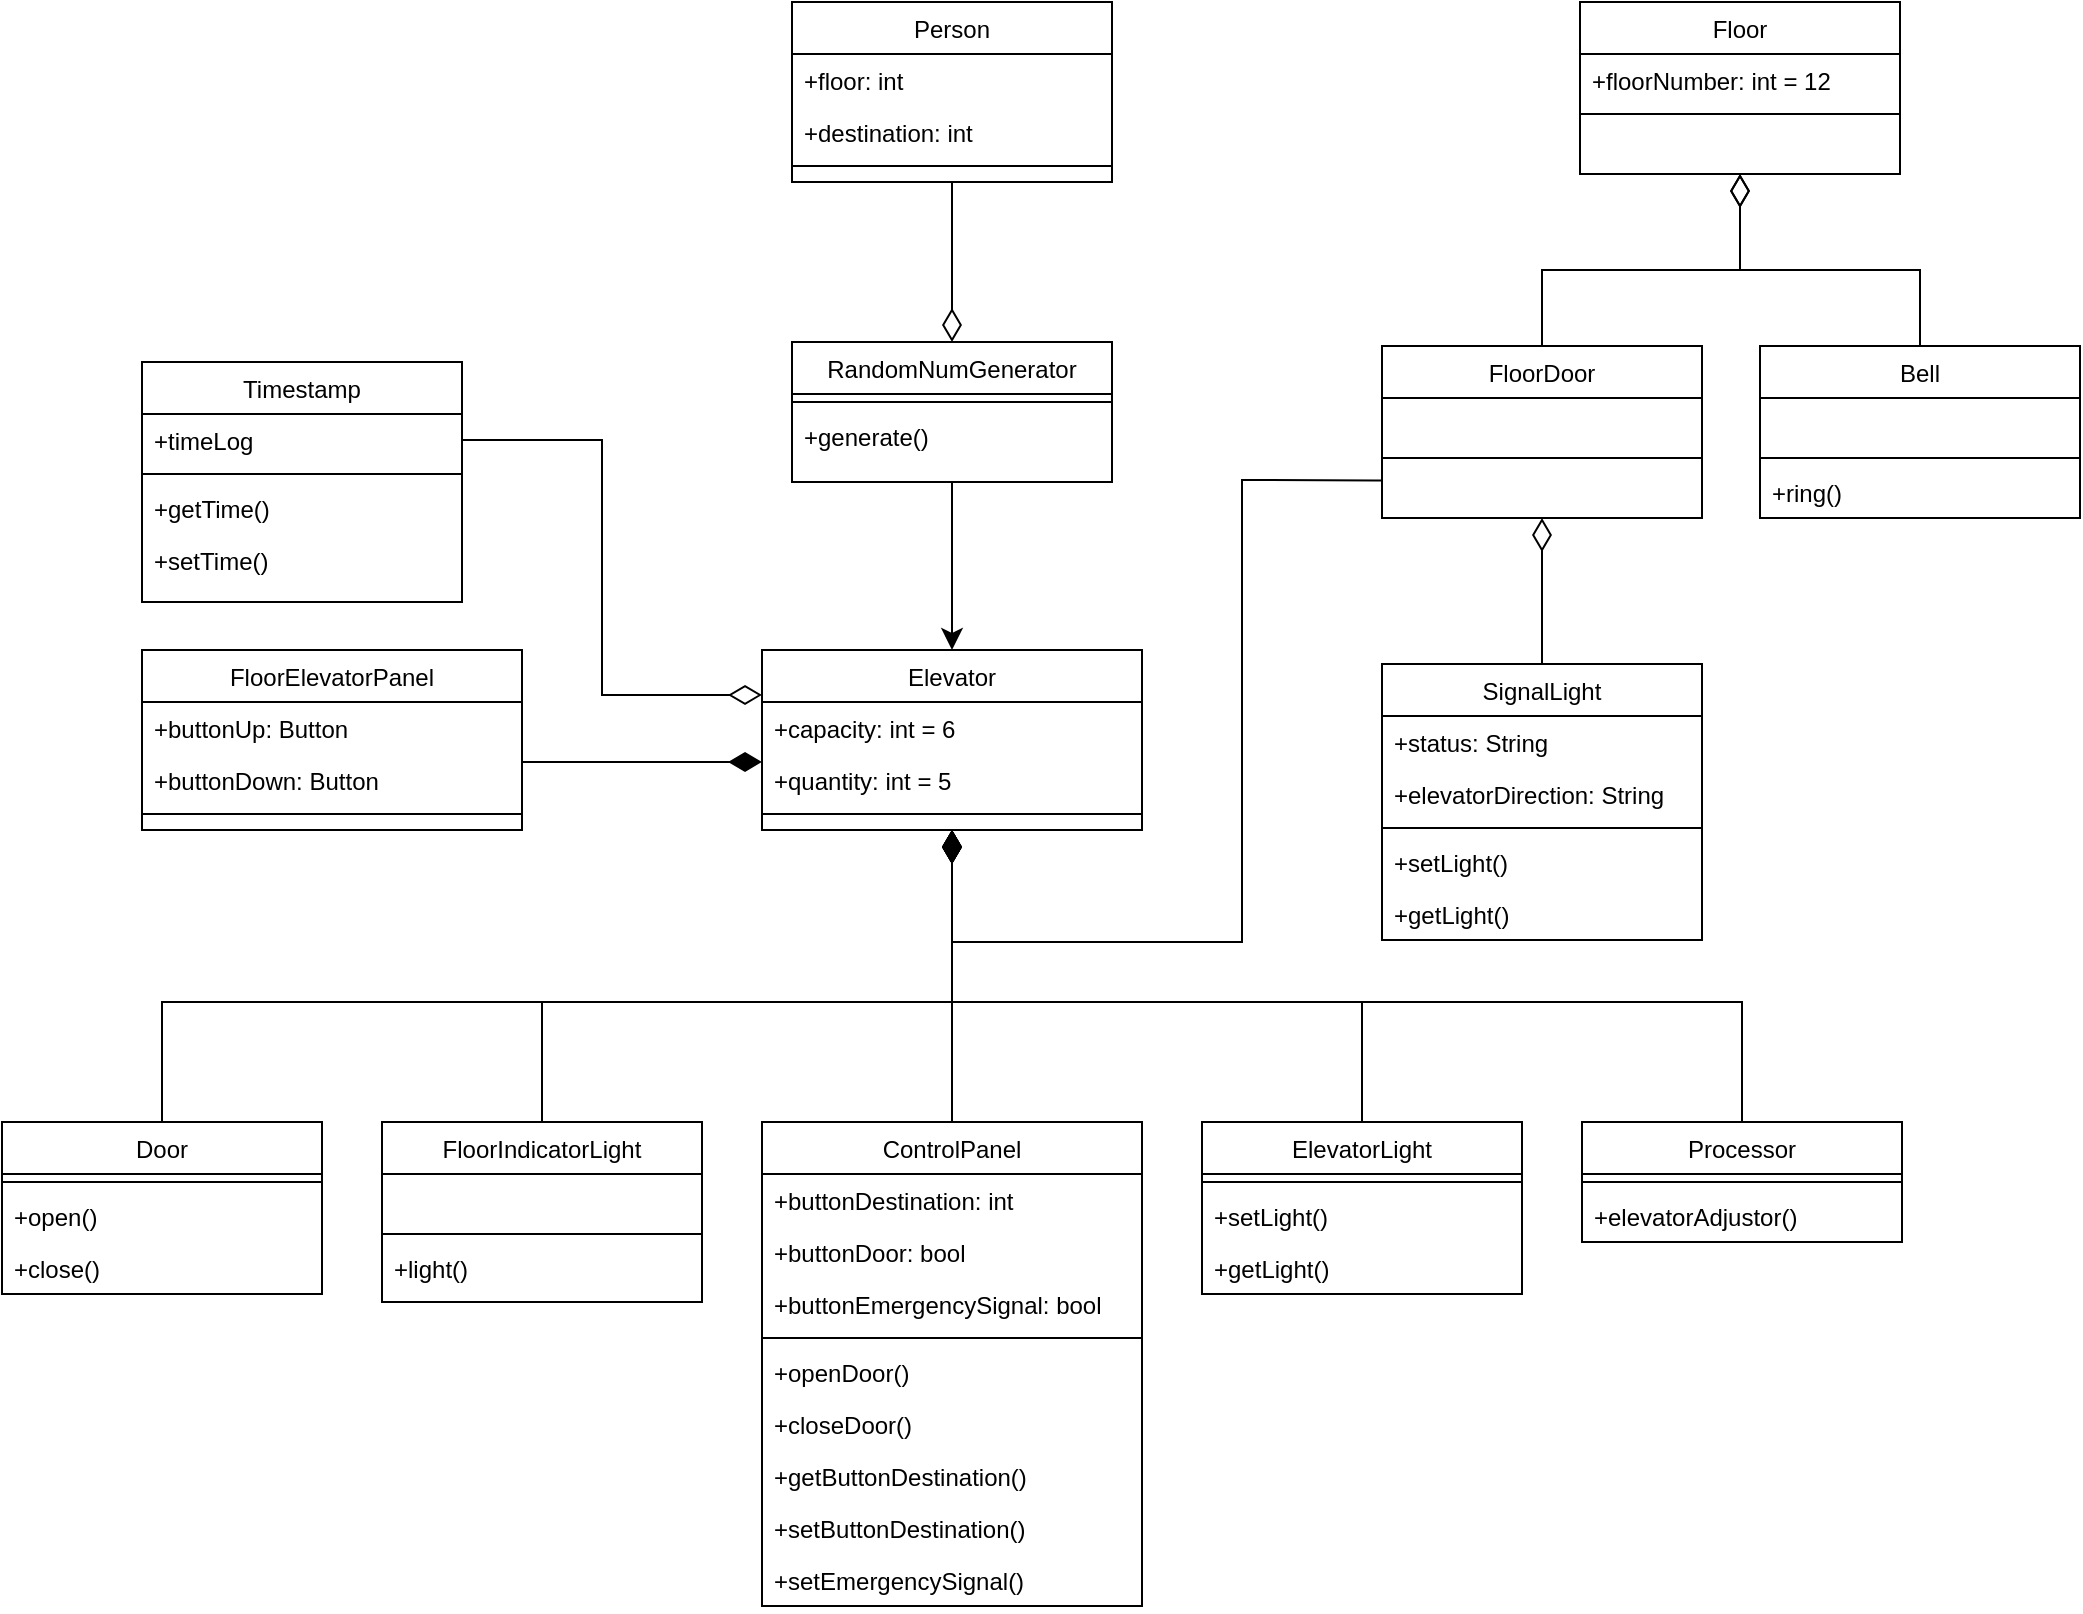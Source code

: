 <mxfile version="14.9.2" type="github">
  <diagram id="C5RBs43oDa-KdzZeNtuy" name="Page-1">
    <mxGraphModel dx="1422" dy="1921" grid="1" gridSize="10" guides="1" tooltips="1" connect="1" arrows="1" fold="1" page="1" pageScale="1" pageWidth="827" pageHeight="1169" math="0" shadow="0">
      <root>
        <mxCell id="WIyWlLk6GJQsqaUBKTNV-0" />
        <mxCell id="WIyWlLk6GJQsqaUBKTNV-1" parent="WIyWlLk6GJQsqaUBKTNV-0" />
        <mxCell id="zkfFHV4jXpPFQw0GAbJ--0" value="Timestamp" style="swimlane;fontStyle=0;align=center;verticalAlign=top;childLayout=stackLayout;horizontal=1;startSize=26;horizontalStack=0;resizeParent=1;resizeLast=0;collapsible=1;marginBottom=0;rounded=0;shadow=0;strokeWidth=1;" parent="WIyWlLk6GJQsqaUBKTNV-1" vertex="1">
          <mxGeometry x="290" y="70" width="160" height="120" as="geometry">
            <mxRectangle x="230" y="140" width="160" height="26" as="alternateBounds" />
          </mxGeometry>
        </mxCell>
        <mxCell id="zkfFHV4jXpPFQw0GAbJ--1" value="+timeLog" style="text;align=left;verticalAlign=top;spacingLeft=4;spacingRight=4;overflow=hidden;rotatable=0;points=[[0,0.5],[1,0.5]];portConstraint=eastwest;" parent="zkfFHV4jXpPFQw0GAbJ--0" vertex="1">
          <mxGeometry y="26" width="160" height="26" as="geometry" />
        </mxCell>
        <mxCell id="zkfFHV4jXpPFQw0GAbJ--4" value="" style="line;html=1;strokeWidth=1;align=left;verticalAlign=middle;spacingTop=-1;spacingLeft=3;spacingRight=3;rotatable=0;labelPosition=right;points=[];portConstraint=eastwest;" parent="zkfFHV4jXpPFQw0GAbJ--0" vertex="1">
          <mxGeometry y="52" width="160" height="8" as="geometry" />
        </mxCell>
        <mxCell id="zkfFHV4jXpPFQw0GAbJ--5" value="+getTime()" style="text;align=left;verticalAlign=top;spacingLeft=4;spacingRight=4;overflow=hidden;rotatable=0;points=[[0,0.5],[1,0.5]];portConstraint=eastwest;" parent="zkfFHV4jXpPFQw0GAbJ--0" vertex="1">
          <mxGeometry y="60" width="160" height="26" as="geometry" />
        </mxCell>
        <mxCell id="CdNrtIUTw_vtSKqfwLOL-0" value="+setTime()" style="text;align=left;verticalAlign=top;spacingLeft=4;spacingRight=4;overflow=hidden;rotatable=0;points=[[0,0.5],[1,0.5]];portConstraint=eastwest;" vertex="1" parent="zkfFHV4jXpPFQw0GAbJ--0">
          <mxGeometry y="86" width="160" height="26" as="geometry" />
        </mxCell>
        <mxCell id="CdNrtIUTw_vtSKqfwLOL-74" style="edgeStyle=orthogonalEdgeStyle;rounded=0;orthogonalLoop=1;jettySize=auto;html=1;entryX=0.5;entryY=0;entryDx=0;entryDy=0;endArrow=diamondThin;endFill=0;endSize=14;" edge="1" parent="WIyWlLk6GJQsqaUBKTNV-1" source="zkfFHV4jXpPFQw0GAbJ--6" target="zkfFHV4jXpPFQw0GAbJ--13">
          <mxGeometry relative="1" as="geometry" />
        </mxCell>
        <mxCell id="zkfFHV4jXpPFQw0GAbJ--6" value="Person" style="swimlane;fontStyle=0;align=center;verticalAlign=top;childLayout=stackLayout;horizontal=1;startSize=26;horizontalStack=0;resizeParent=1;resizeLast=0;collapsible=1;marginBottom=0;rounded=0;shadow=0;strokeWidth=1;" parent="WIyWlLk6GJQsqaUBKTNV-1" vertex="1">
          <mxGeometry x="615" y="-110" width="160" height="90" as="geometry">
            <mxRectangle x="130" y="380" width="160" height="26" as="alternateBounds" />
          </mxGeometry>
        </mxCell>
        <mxCell id="zkfFHV4jXpPFQw0GAbJ--7" value="+floor: int" style="text;align=left;verticalAlign=top;spacingLeft=4;spacingRight=4;overflow=hidden;rotatable=0;points=[[0,0.5],[1,0.5]];portConstraint=eastwest;" parent="zkfFHV4jXpPFQw0GAbJ--6" vertex="1">
          <mxGeometry y="26" width="160" height="26" as="geometry" />
        </mxCell>
        <mxCell id="zkfFHV4jXpPFQw0GAbJ--8" value="+destination: int" style="text;align=left;verticalAlign=top;spacingLeft=4;spacingRight=4;overflow=hidden;rotatable=0;points=[[0,0.5],[1,0.5]];portConstraint=eastwest;rounded=0;shadow=0;html=0;" parent="zkfFHV4jXpPFQw0GAbJ--6" vertex="1">
          <mxGeometry y="52" width="160" height="26" as="geometry" />
        </mxCell>
        <mxCell id="zkfFHV4jXpPFQw0GAbJ--9" value="" style="line;html=1;strokeWidth=1;align=left;verticalAlign=middle;spacingTop=-1;spacingLeft=3;spacingRight=3;rotatable=0;labelPosition=right;points=[];portConstraint=eastwest;" parent="zkfFHV4jXpPFQw0GAbJ--6" vertex="1">
          <mxGeometry y="78" width="160" height="8" as="geometry" />
        </mxCell>
        <mxCell id="zkfFHV4jXpPFQw0GAbJ--13" value="RandomNumGenerator" style="swimlane;fontStyle=0;align=center;verticalAlign=top;childLayout=stackLayout;horizontal=1;startSize=26;horizontalStack=0;resizeParent=1;resizeLast=0;collapsible=1;marginBottom=0;rounded=0;shadow=0;strokeWidth=1;" parent="WIyWlLk6GJQsqaUBKTNV-1" vertex="1">
          <mxGeometry x="615" y="60" width="160" height="70" as="geometry">
            <mxRectangle x="340" y="380" width="170" height="26" as="alternateBounds" />
          </mxGeometry>
        </mxCell>
        <mxCell id="zkfFHV4jXpPFQw0GAbJ--15" value="" style="line;html=1;strokeWidth=1;align=left;verticalAlign=middle;spacingTop=-1;spacingLeft=3;spacingRight=3;rotatable=0;labelPosition=right;points=[];portConstraint=eastwest;" parent="zkfFHV4jXpPFQw0GAbJ--13" vertex="1">
          <mxGeometry y="26" width="160" height="8" as="geometry" />
        </mxCell>
        <mxCell id="CdNrtIUTw_vtSKqfwLOL-2" value="+generate()" style="text;align=left;verticalAlign=top;spacingLeft=4;spacingRight=4;overflow=hidden;rotatable=0;points=[[0,0.5],[1,0.5]];portConstraint=eastwest;rounded=0;shadow=0;html=0;" vertex="1" parent="zkfFHV4jXpPFQw0GAbJ--13">
          <mxGeometry y="34" width="160" height="26" as="geometry" />
        </mxCell>
        <mxCell id="CdNrtIUTw_vtSKqfwLOL-60" style="edgeStyle=orthogonalEdgeStyle;rounded=0;orthogonalLoop=1;jettySize=auto;html=1;entryX=0.5;entryY=1;entryDx=0;entryDy=0;endArrow=diamondThin;endFill=1;endSize=14;" edge="1" parent="WIyWlLk6GJQsqaUBKTNV-1" source="zkfFHV4jXpPFQw0GAbJ--17" target="CdNrtIUTw_vtSKqfwLOL-23">
          <mxGeometry relative="1" as="geometry" />
        </mxCell>
        <mxCell id="zkfFHV4jXpPFQw0GAbJ--17" value="ControlPanel" style="swimlane;fontStyle=0;align=center;verticalAlign=top;childLayout=stackLayout;horizontal=1;startSize=26;horizontalStack=0;resizeParent=1;resizeLast=0;collapsible=1;marginBottom=0;rounded=0;shadow=0;strokeWidth=1;" parent="WIyWlLk6GJQsqaUBKTNV-1" vertex="1">
          <mxGeometry x="600" y="450" width="190" height="242" as="geometry">
            <mxRectangle x="508" y="120" width="160" height="26" as="alternateBounds" />
          </mxGeometry>
        </mxCell>
        <mxCell id="zkfFHV4jXpPFQw0GAbJ--19" value="+buttonDestination: int" style="text;align=left;verticalAlign=top;spacingLeft=4;spacingRight=4;overflow=hidden;rotatable=0;points=[[0,0.5],[1,0.5]];portConstraint=eastwest;rounded=0;shadow=0;html=0;" parent="zkfFHV4jXpPFQw0GAbJ--17" vertex="1">
          <mxGeometry y="26" width="190" height="26" as="geometry" />
        </mxCell>
        <mxCell id="zkfFHV4jXpPFQw0GAbJ--20" value="+buttonDoor: bool" style="text;align=left;verticalAlign=top;spacingLeft=4;spacingRight=4;overflow=hidden;rotatable=0;points=[[0,0.5],[1,0.5]];portConstraint=eastwest;rounded=0;shadow=0;html=0;" parent="zkfFHV4jXpPFQw0GAbJ--17" vertex="1">
          <mxGeometry y="52" width="190" height="26" as="geometry" />
        </mxCell>
        <mxCell id="zkfFHV4jXpPFQw0GAbJ--21" value="+buttonEmergencySignal: bool" style="text;align=left;verticalAlign=top;spacingLeft=4;spacingRight=4;overflow=hidden;rotatable=0;points=[[0,0.5],[1,0.5]];portConstraint=eastwest;rounded=0;shadow=0;html=0;" parent="zkfFHV4jXpPFQw0GAbJ--17" vertex="1">
          <mxGeometry y="78" width="190" height="26" as="geometry" />
        </mxCell>
        <mxCell id="zkfFHV4jXpPFQw0GAbJ--23" value="" style="line;html=1;strokeWidth=1;align=left;verticalAlign=middle;spacingTop=-1;spacingLeft=3;spacingRight=3;rotatable=0;labelPosition=right;points=[];portConstraint=eastwest;" parent="zkfFHV4jXpPFQw0GAbJ--17" vertex="1">
          <mxGeometry y="104" width="190" height="8" as="geometry" />
        </mxCell>
        <mxCell id="CdNrtIUTw_vtSKqfwLOL-20" value="+openDoor()" style="text;align=left;verticalAlign=top;spacingLeft=4;spacingRight=4;overflow=hidden;rotatable=0;points=[[0,0.5],[1,0.5]];portConstraint=eastwest;" vertex="1" parent="zkfFHV4jXpPFQw0GAbJ--17">
          <mxGeometry y="112" width="190" height="26" as="geometry" />
        </mxCell>
        <mxCell id="CdNrtIUTw_vtSKqfwLOL-21" value="+closeDoor()" style="text;align=left;verticalAlign=top;spacingLeft=4;spacingRight=4;overflow=hidden;rotatable=0;points=[[0,0.5],[1,0.5]];portConstraint=eastwest;" vertex="1" parent="zkfFHV4jXpPFQw0GAbJ--17">
          <mxGeometry y="138" width="190" height="26" as="geometry" />
        </mxCell>
        <mxCell id="zkfFHV4jXpPFQw0GAbJ--24" value="+getButtonDestination()" style="text;align=left;verticalAlign=top;spacingLeft=4;spacingRight=4;overflow=hidden;rotatable=0;points=[[0,0.5],[1,0.5]];portConstraint=eastwest;" parent="zkfFHV4jXpPFQw0GAbJ--17" vertex="1">
          <mxGeometry y="164" width="190" height="26" as="geometry" />
        </mxCell>
        <mxCell id="zkfFHV4jXpPFQw0GAbJ--25" value="+setButtonDestination()" style="text;align=left;verticalAlign=top;spacingLeft=4;spacingRight=4;overflow=hidden;rotatable=0;points=[[0,0.5],[1,0.5]];portConstraint=eastwest;" parent="zkfFHV4jXpPFQw0GAbJ--17" vertex="1">
          <mxGeometry y="190" width="190" height="26" as="geometry" />
        </mxCell>
        <mxCell id="CdNrtIUTw_vtSKqfwLOL-83" value="+setEmergencySignal()" style="text;align=left;verticalAlign=top;spacingLeft=4;spacingRight=4;overflow=hidden;rotatable=0;points=[[0,0.5],[1,0.5]];portConstraint=eastwest;" vertex="1" parent="zkfFHV4jXpPFQw0GAbJ--17">
          <mxGeometry y="216" width="190" height="26" as="geometry" />
        </mxCell>
        <mxCell id="CdNrtIUTw_vtSKqfwLOL-59" style="edgeStyle=orthogonalEdgeStyle;rounded=0;orthogonalLoop=1;jettySize=auto;html=1;entryX=0.5;entryY=1;entryDx=0;entryDy=0;endArrow=diamondThin;endFill=1;endSize=14;" edge="1" parent="WIyWlLk6GJQsqaUBKTNV-1" source="CdNrtIUTw_vtSKqfwLOL-3" target="CdNrtIUTw_vtSKqfwLOL-23">
          <mxGeometry relative="1" as="geometry">
            <Array as="points">
              <mxPoint x="490" y="390" />
              <mxPoint x="695" y="390" />
            </Array>
          </mxGeometry>
        </mxCell>
        <mxCell id="CdNrtIUTw_vtSKqfwLOL-3" value="FloorIndicatorLight" style="swimlane;fontStyle=0;align=center;verticalAlign=top;childLayout=stackLayout;horizontal=1;startSize=26;horizontalStack=0;resizeParent=1;resizeLast=0;collapsible=1;marginBottom=0;rounded=0;shadow=0;strokeWidth=1;" vertex="1" parent="WIyWlLk6GJQsqaUBKTNV-1">
          <mxGeometry x="410" y="450" width="160" height="90" as="geometry">
            <mxRectangle x="340" y="380" width="170" height="26" as="alternateBounds" />
          </mxGeometry>
        </mxCell>
        <mxCell id="CdNrtIUTw_vtSKqfwLOL-12" value=" " style="text;align=left;verticalAlign=top;spacingLeft=4;spacingRight=4;overflow=hidden;rotatable=0;points=[[0,0.5],[1,0.5]];portConstraint=eastwest;rounded=0;shadow=0;html=0;" vertex="1" parent="CdNrtIUTw_vtSKqfwLOL-3">
          <mxGeometry y="26" width="160" height="26" as="geometry" />
        </mxCell>
        <mxCell id="CdNrtIUTw_vtSKqfwLOL-4" value="" style="line;html=1;strokeWidth=1;align=left;verticalAlign=middle;spacingTop=-1;spacingLeft=3;spacingRight=3;rotatable=0;labelPosition=right;points=[];portConstraint=eastwest;" vertex="1" parent="CdNrtIUTw_vtSKqfwLOL-3">
          <mxGeometry y="52" width="160" height="8" as="geometry" />
        </mxCell>
        <mxCell id="CdNrtIUTw_vtSKqfwLOL-85" value="+light()" style="text;align=left;verticalAlign=top;spacingLeft=4;spacingRight=4;overflow=hidden;rotatable=0;points=[[0,0.5],[1,0.5]];portConstraint=eastwest;rounded=0;shadow=0;html=0;" vertex="1" parent="CdNrtIUTw_vtSKqfwLOL-3">
          <mxGeometry y="60" width="160" height="26" as="geometry" />
        </mxCell>
        <mxCell id="CdNrtIUTw_vtSKqfwLOL-6" value=" " style="text;align=left;verticalAlign=top;spacingLeft=4;spacingRight=4;overflow=hidden;rotatable=0;points=[[0,0.5],[1,0.5]];portConstraint=eastwest;rounded=0;shadow=0;html=0;" vertex="1" parent="CdNrtIUTw_vtSKqfwLOL-3">
          <mxGeometry y="86" width="160" height="4" as="geometry" />
        </mxCell>
        <mxCell id="CdNrtIUTw_vtSKqfwLOL-57" style="edgeStyle=orthogonalEdgeStyle;rounded=0;orthogonalLoop=1;jettySize=auto;html=1;entryX=0.5;entryY=1;entryDx=0;entryDy=0;endArrow=diamondThin;endFill=1;endSize=14;" edge="1" parent="WIyWlLk6GJQsqaUBKTNV-1" source="CdNrtIUTw_vtSKqfwLOL-8" target="CdNrtIUTw_vtSKqfwLOL-23">
          <mxGeometry relative="1" as="geometry">
            <Array as="points">
              <mxPoint x="300" y="390" />
              <mxPoint x="695" y="390" />
            </Array>
          </mxGeometry>
        </mxCell>
        <mxCell id="CdNrtIUTw_vtSKqfwLOL-8" value="Door" style="swimlane;fontStyle=0;align=center;verticalAlign=top;childLayout=stackLayout;horizontal=1;startSize=26;horizontalStack=0;resizeParent=1;resizeLast=0;collapsible=1;marginBottom=0;rounded=0;shadow=0;strokeWidth=1;" vertex="1" parent="WIyWlLk6GJQsqaUBKTNV-1">
          <mxGeometry x="220" y="450" width="160" height="86" as="geometry">
            <mxRectangle x="340" y="380" width="170" height="26" as="alternateBounds" />
          </mxGeometry>
        </mxCell>
        <mxCell id="CdNrtIUTw_vtSKqfwLOL-9" value="" style="line;html=1;strokeWidth=1;align=left;verticalAlign=middle;spacingTop=-1;spacingLeft=3;spacingRight=3;rotatable=0;labelPosition=right;points=[];portConstraint=eastwest;" vertex="1" parent="CdNrtIUTw_vtSKqfwLOL-8">
          <mxGeometry y="26" width="160" height="8" as="geometry" />
        </mxCell>
        <mxCell id="CdNrtIUTw_vtSKqfwLOL-10" value="+open()" style="text;align=left;verticalAlign=top;spacingLeft=4;spacingRight=4;overflow=hidden;rotatable=0;points=[[0,0.5],[1,0.5]];portConstraint=eastwest;rounded=0;shadow=0;html=0;" vertex="1" parent="CdNrtIUTw_vtSKqfwLOL-8">
          <mxGeometry y="34" width="160" height="26" as="geometry" />
        </mxCell>
        <mxCell id="CdNrtIUTw_vtSKqfwLOL-11" value="+close()" style="text;align=left;verticalAlign=top;spacingLeft=4;spacingRight=4;overflow=hidden;rotatable=0;points=[[0,0.5],[1,0.5]];portConstraint=eastwest;rounded=0;shadow=0;html=0;" vertex="1" parent="CdNrtIUTw_vtSKqfwLOL-8">
          <mxGeometry y="60" width="160" height="26" as="geometry" />
        </mxCell>
        <mxCell id="CdNrtIUTw_vtSKqfwLOL-63" style="edgeStyle=orthogonalEdgeStyle;rounded=0;orthogonalLoop=1;jettySize=auto;html=1;entryX=0.5;entryY=1;entryDx=0;entryDy=0;exitX=0.5;exitY=0;exitDx=0;exitDy=0;endArrow=diamondThin;endFill=1;endSize=14;" edge="1" parent="WIyWlLk6GJQsqaUBKTNV-1" source="CdNrtIUTw_vtSKqfwLOL-13" target="CdNrtIUTw_vtSKqfwLOL-23">
          <mxGeometry relative="1" as="geometry">
            <Array as="points">
              <mxPoint x="900" y="390" />
              <mxPoint x="695" y="390" />
            </Array>
          </mxGeometry>
        </mxCell>
        <mxCell id="CdNrtIUTw_vtSKqfwLOL-13" value="ElevatorLight" style="swimlane;fontStyle=0;align=center;verticalAlign=top;childLayout=stackLayout;horizontal=1;startSize=26;horizontalStack=0;resizeParent=1;resizeLast=0;collapsible=1;marginBottom=0;rounded=0;shadow=0;strokeWidth=1;" vertex="1" parent="WIyWlLk6GJQsqaUBKTNV-1">
          <mxGeometry x="820" y="450" width="160" height="86" as="geometry">
            <mxRectangle x="340" y="380" width="170" height="26" as="alternateBounds" />
          </mxGeometry>
        </mxCell>
        <mxCell id="CdNrtIUTw_vtSKqfwLOL-15" value="" style="line;html=1;strokeWidth=1;align=left;verticalAlign=middle;spacingTop=-1;spacingLeft=3;spacingRight=3;rotatable=0;labelPosition=right;points=[];portConstraint=eastwest;" vertex="1" parent="CdNrtIUTw_vtSKqfwLOL-13">
          <mxGeometry y="26" width="160" height="8" as="geometry" />
        </mxCell>
        <mxCell id="CdNrtIUTw_vtSKqfwLOL-16" value="+setLight()" style="text;align=left;verticalAlign=top;spacingLeft=4;spacingRight=4;overflow=hidden;rotatable=0;points=[[0,0.5],[1,0.5]];portConstraint=eastwest;rounded=0;shadow=0;html=0;" vertex="1" parent="CdNrtIUTw_vtSKqfwLOL-13">
          <mxGeometry y="34" width="160" height="26" as="geometry" />
        </mxCell>
        <mxCell id="CdNrtIUTw_vtSKqfwLOL-84" value="+getLight()" style="text;align=left;verticalAlign=top;spacingLeft=4;spacingRight=4;overflow=hidden;rotatable=0;points=[[0,0.5],[1,0.5]];portConstraint=eastwest;rounded=0;shadow=0;html=0;" vertex="1" parent="CdNrtIUTw_vtSKqfwLOL-13">
          <mxGeometry y="60" width="160" height="26" as="geometry" />
        </mxCell>
        <mxCell id="CdNrtIUTw_vtSKqfwLOL-64" style="edgeStyle=orthogonalEdgeStyle;rounded=0;orthogonalLoop=1;jettySize=auto;html=1;entryX=0.5;entryY=1;entryDx=0;entryDy=0;exitX=0.5;exitY=0;exitDx=0;exitDy=0;endArrow=diamondThin;endFill=1;endSize=14;" edge="1" parent="WIyWlLk6GJQsqaUBKTNV-1" source="CdNrtIUTw_vtSKqfwLOL-17" target="CdNrtIUTw_vtSKqfwLOL-23">
          <mxGeometry relative="1" as="geometry">
            <Array as="points">
              <mxPoint x="1090" y="390" />
              <mxPoint x="695" y="390" />
            </Array>
          </mxGeometry>
        </mxCell>
        <mxCell id="CdNrtIUTw_vtSKqfwLOL-17" value="Processor" style="swimlane;fontStyle=0;align=center;verticalAlign=top;childLayout=stackLayout;horizontal=1;startSize=26;horizontalStack=0;resizeParent=1;resizeLast=0;collapsible=1;marginBottom=0;rounded=0;shadow=0;strokeWidth=1;" vertex="1" parent="WIyWlLk6GJQsqaUBKTNV-1">
          <mxGeometry x="1010" y="450" width="160" height="60" as="geometry">
            <mxRectangle x="340" y="380" width="170" height="26" as="alternateBounds" />
          </mxGeometry>
        </mxCell>
        <mxCell id="CdNrtIUTw_vtSKqfwLOL-18" value="" style="line;html=1;strokeWidth=1;align=left;verticalAlign=middle;spacingTop=-1;spacingLeft=3;spacingRight=3;rotatable=0;labelPosition=right;points=[];portConstraint=eastwest;" vertex="1" parent="CdNrtIUTw_vtSKqfwLOL-17">
          <mxGeometry y="26" width="160" height="8" as="geometry" />
        </mxCell>
        <mxCell id="CdNrtIUTw_vtSKqfwLOL-19" value="+elevatorAdjustor()" style="text;align=left;verticalAlign=top;spacingLeft=4;spacingRight=4;overflow=hidden;rotatable=0;points=[[0,0.5],[1,0.5]];portConstraint=eastwest;rounded=0;shadow=0;html=0;" vertex="1" parent="CdNrtIUTw_vtSKqfwLOL-17">
          <mxGeometry y="34" width="160" height="26" as="geometry" />
        </mxCell>
        <mxCell id="CdNrtIUTw_vtSKqfwLOL-23" value="Elevator" style="swimlane;fontStyle=0;align=center;verticalAlign=top;childLayout=stackLayout;horizontal=1;startSize=26;horizontalStack=0;resizeParent=1;resizeLast=0;collapsible=1;marginBottom=0;rounded=0;shadow=0;strokeWidth=1;" vertex="1" parent="WIyWlLk6GJQsqaUBKTNV-1">
          <mxGeometry x="600" y="214" width="190" height="90" as="geometry">
            <mxRectangle x="130" y="380" width="160" height="26" as="alternateBounds" />
          </mxGeometry>
        </mxCell>
        <mxCell id="CdNrtIUTw_vtSKqfwLOL-24" value="+capacity: int = 6" style="text;align=left;verticalAlign=top;spacingLeft=4;spacingRight=4;overflow=hidden;rotatable=0;points=[[0,0.5],[1,0.5]];portConstraint=eastwest;" vertex="1" parent="CdNrtIUTw_vtSKqfwLOL-23">
          <mxGeometry y="26" width="190" height="26" as="geometry" />
        </mxCell>
        <mxCell id="CdNrtIUTw_vtSKqfwLOL-79" value="+quantity: int = 5" style="text;align=left;verticalAlign=top;spacingLeft=4;spacingRight=4;overflow=hidden;rotatable=0;points=[[0,0.5],[1,0.5]];portConstraint=eastwest;" vertex="1" parent="CdNrtIUTw_vtSKqfwLOL-23">
          <mxGeometry y="52" width="190" height="26" as="geometry" />
        </mxCell>
        <mxCell id="CdNrtIUTw_vtSKqfwLOL-26" value="" style="line;html=1;strokeWidth=1;align=left;verticalAlign=middle;spacingTop=-1;spacingLeft=3;spacingRight=3;rotatable=0;labelPosition=right;points=[];portConstraint=eastwest;" vertex="1" parent="CdNrtIUTw_vtSKqfwLOL-23">
          <mxGeometry y="78" width="190" height="8" as="geometry" />
        </mxCell>
        <mxCell id="CdNrtIUTw_vtSKqfwLOL-27" value="FloorElevatorPanel" style="swimlane;fontStyle=0;align=center;verticalAlign=top;childLayout=stackLayout;horizontal=1;startSize=26;horizontalStack=0;resizeParent=1;resizeLast=0;collapsible=1;marginBottom=0;rounded=0;shadow=0;strokeWidth=1;" vertex="1" parent="WIyWlLk6GJQsqaUBKTNV-1">
          <mxGeometry x="290" y="214" width="190" height="90" as="geometry">
            <mxRectangle x="130" y="380" width="160" height="26" as="alternateBounds" />
          </mxGeometry>
        </mxCell>
        <mxCell id="CdNrtIUTw_vtSKqfwLOL-28" value="+buttonUp: Button" style="text;align=left;verticalAlign=top;spacingLeft=4;spacingRight=4;overflow=hidden;rotatable=0;points=[[0,0.5],[1,0.5]];portConstraint=eastwest;" vertex="1" parent="CdNrtIUTw_vtSKqfwLOL-27">
          <mxGeometry y="26" width="190" height="26" as="geometry" />
        </mxCell>
        <mxCell id="CdNrtIUTw_vtSKqfwLOL-30" value="+buttonDown: Button" style="text;align=left;verticalAlign=top;spacingLeft=4;spacingRight=4;overflow=hidden;rotatable=0;points=[[0,0.5],[1,0.5]];portConstraint=eastwest;" vertex="1" parent="CdNrtIUTw_vtSKqfwLOL-27">
          <mxGeometry y="52" width="190" height="26" as="geometry" />
        </mxCell>
        <mxCell id="CdNrtIUTw_vtSKqfwLOL-29" value="" style="line;html=1;strokeWidth=1;align=left;verticalAlign=middle;spacingTop=-1;spacingLeft=3;spacingRight=3;rotatable=0;labelPosition=right;points=[];portConstraint=eastwest;" vertex="1" parent="CdNrtIUTw_vtSKqfwLOL-27">
          <mxGeometry y="78" width="190" height="8" as="geometry" />
        </mxCell>
        <mxCell id="CdNrtIUTw_vtSKqfwLOL-31" value="Floor" style="swimlane;fontStyle=0;align=center;verticalAlign=top;childLayout=stackLayout;horizontal=1;startSize=26;horizontalStack=0;resizeParent=1;resizeLast=0;collapsible=1;marginBottom=0;rounded=0;shadow=0;strokeWidth=1;" vertex="1" parent="WIyWlLk6GJQsqaUBKTNV-1">
          <mxGeometry x="1009" y="-110" width="160" height="86" as="geometry">
            <mxRectangle x="340" y="380" width="170" height="26" as="alternateBounds" />
          </mxGeometry>
        </mxCell>
        <mxCell id="CdNrtIUTw_vtSKqfwLOL-32" value="+floorNumber: int = 12" style="text;align=left;verticalAlign=top;spacingLeft=4;spacingRight=4;overflow=hidden;rotatable=0;points=[[0,0.5],[1,0.5]];portConstraint=eastwest;rounded=0;shadow=0;html=0;" vertex="1" parent="CdNrtIUTw_vtSKqfwLOL-31">
          <mxGeometry y="26" width="160" height="26" as="geometry" />
        </mxCell>
        <mxCell id="CdNrtIUTw_vtSKqfwLOL-33" value="" style="line;html=1;strokeWidth=1;align=left;verticalAlign=middle;spacingTop=-1;spacingLeft=3;spacingRight=3;rotatable=0;labelPosition=right;points=[];portConstraint=eastwest;" vertex="1" parent="CdNrtIUTw_vtSKqfwLOL-31">
          <mxGeometry y="52" width="160" height="8" as="geometry" />
        </mxCell>
        <mxCell id="CdNrtIUTw_vtSKqfwLOL-70" style="edgeStyle=orthogonalEdgeStyle;rounded=0;orthogonalLoop=1;jettySize=auto;html=1;entryX=0.5;entryY=1;entryDx=0;entryDy=0;endSize=14;endArrow=diamondThin;endFill=0;" edge="1" parent="WIyWlLk6GJQsqaUBKTNV-1" source="CdNrtIUTw_vtSKqfwLOL-35" target="CdNrtIUTw_vtSKqfwLOL-51">
          <mxGeometry relative="1" as="geometry" />
        </mxCell>
        <mxCell id="CdNrtIUTw_vtSKqfwLOL-35" value="SignalLight" style="swimlane;fontStyle=0;align=center;verticalAlign=top;childLayout=stackLayout;horizontal=1;startSize=26;horizontalStack=0;resizeParent=1;resizeLast=0;collapsible=1;marginBottom=0;rounded=0;shadow=0;strokeWidth=1;" vertex="1" parent="WIyWlLk6GJQsqaUBKTNV-1">
          <mxGeometry x="910" y="221" width="160" height="138" as="geometry">
            <mxRectangle x="340" y="380" width="170" height="26" as="alternateBounds" />
          </mxGeometry>
        </mxCell>
        <mxCell id="CdNrtIUTw_vtSKqfwLOL-36" value="+status: String" style="text;align=left;verticalAlign=top;spacingLeft=4;spacingRight=4;overflow=hidden;rotatable=0;points=[[0,0.5],[1,0.5]];portConstraint=eastwest;rounded=0;shadow=0;html=0;" vertex="1" parent="CdNrtIUTw_vtSKqfwLOL-35">
          <mxGeometry y="26" width="160" height="26" as="geometry" />
        </mxCell>
        <mxCell id="CdNrtIUTw_vtSKqfwLOL-39" value="+elevatorDirection: String" style="text;align=left;verticalAlign=top;spacingLeft=4;spacingRight=4;overflow=hidden;rotatable=0;points=[[0,0.5],[1,0.5]];portConstraint=eastwest;rounded=0;shadow=0;html=0;" vertex="1" parent="CdNrtIUTw_vtSKqfwLOL-35">
          <mxGeometry y="52" width="160" height="26" as="geometry" />
        </mxCell>
        <mxCell id="CdNrtIUTw_vtSKqfwLOL-37" value="" style="line;html=1;strokeWidth=1;align=left;verticalAlign=middle;spacingTop=-1;spacingLeft=3;spacingRight=3;rotatable=0;labelPosition=right;points=[];portConstraint=eastwest;" vertex="1" parent="CdNrtIUTw_vtSKqfwLOL-35">
          <mxGeometry y="78" width="160" height="8" as="geometry" />
        </mxCell>
        <mxCell id="CdNrtIUTw_vtSKqfwLOL-38" value="+setLight()" style="text;align=left;verticalAlign=top;spacingLeft=4;spacingRight=4;overflow=hidden;rotatable=0;points=[[0,0.5],[1,0.5]];portConstraint=eastwest;rounded=0;shadow=0;html=0;" vertex="1" parent="CdNrtIUTw_vtSKqfwLOL-35">
          <mxGeometry y="86" width="160" height="26" as="geometry" />
        </mxCell>
        <mxCell id="CdNrtIUTw_vtSKqfwLOL-40" value="+getLight()" style="text;align=left;verticalAlign=top;spacingLeft=4;spacingRight=4;overflow=hidden;rotatable=0;points=[[0,0.5],[1,0.5]];portConstraint=eastwest;rounded=0;shadow=0;html=0;" vertex="1" parent="CdNrtIUTw_vtSKqfwLOL-35">
          <mxGeometry y="112" width="160" height="26" as="geometry" />
        </mxCell>
        <mxCell id="CdNrtIUTw_vtSKqfwLOL-69" style="edgeStyle=orthogonalEdgeStyle;rounded=0;orthogonalLoop=1;jettySize=auto;html=1;entryX=0.5;entryY=1;entryDx=0;entryDy=0;endArrow=diamondThin;endFill=0;endSize=14;" edge="1" parent="WIyWlLk6GJQsqaUBKTNV-1" source="CdNrtIUTw_vtSKqfwLOL-46" target="CdNrtIUTw_vtSKqfwLOL-31">
          <mxGeometry relative="1" as="geometry" />
        </mxCell>
        <mxCell id="CdNrtIUTw_vtSKqfwLOL-46" value="Bell" style="swimlane;fontStyle=0;align=center;verticalAlign=top;childLayout=stackLayout;horizontal=1;startSize=26;horizontalStack=0;resizeParent=1;resizeLast=0;collapsible=1;marginBottom=0;rounded=0;shadow=0;strokeWidth=1;" vertex="1" parent="WIyWlLk6GJQsqaUBKTNV-1">
          <mxGeometry x="1099" y="62" width="160" height="86" as="geometry">
            <mxRectangle x="340" y="380" width="170" height="26" as="alternateBounds" />
          </mxGeometry>
        </mxCell>
        <mxCell id="CdNrtIUTw_vtSKqfwLOL-47" value=" " style="text;align=left;verticalAlign=top;spacingLeft=4;spacingRight=4;overflow=hidden;rotatable=0;points=[[0,0.5],[1,0.5]];portConstraint=eastwest;rounded=0;shadow=0;html=0;" vertex="1" parent="CdNrtIUTw_vtSKqfwLOL-46">
          <mxGeometry y="26" width="160" height="26" as="geometry" />
        </mxCell>
        <mxCell id="CdNrtIUTw_vtSKqfwLOL-48" value="" style="line;html=1;strokeWidth=1;align=left;verticalAlign=middle;spacingTop=-1;spacingLeft=3;spacingRight=3;rotatable=0;labelPosition=right;points=[];portConstraint=eastwest;" vertex="1" parent="CdNrtIUTw_vtSKqfwLOL-46">
          <mxGeometry y="52" width="160" height="8" as="geometry" />
        </mxCell>
        <mxCell id="CdNrtIUTw_vtSKqfwLOL-49" value="+ring()" style="text;align=left;verticalAlign=top;spacingLeft=4;spacingRight=4;overflow=hidden;rotatable=0;points=[[0,0.5],[1,0.5]];portConstraint=eastwest;rounded=0;shadow=0;html=0;" vertex="1" parent="CdNrtIUTw_vtSKqfwLOL-46">
          <mxGeometry y="60" width="160" height="26" as="geometry" />
        </mxCell>
        <mxCell id="CdNrtIUTw_vtSKqfwLOL-67" style="edgeStyle=orthogonalEdgeStyle;rounded=0;orthogonalLoop=1;jettySize=auto;html=1;entryX=0.5;entryY=1;entryDx=0;entryDy=0;endArrow=diamondThin;endFill=0;endSize=14;" edge="1" parent="WIyWlLk6GJQsqaUBKTNV-1" source="CdNrtIUTw_vtSKqfwLOL-51" target="CdNrtIUTw_vtSKqfwLOL-31">
          <mxGeometry relative="1" as="geometry" />
        </mxCell>
        <mxCell id="CdNrtIUTw_vtSKqfwLOL-51" value="FloorDoor" style="swimlane;fontStyle=0;align=center;verticalAlign=top;childLayout=stackLayout;horizontal=1;startSize=26;horizontalStack=0;resizeParent=1;resizeLast=0;collapsible=1;marginBottom=0;rounded=0;shadow=0;strokeWidth=1;" vertex="1" parent="WIyWlLk6GJQsqaUBKTNV-1">
          <mxGeometry x="910" y="62" width="160" height="86" as="geometry">
            <mxRectangle x="340" y="380" width="170" height="26" as="alternateBounds" />
          </mxGeometry>
        </mxCell>
        <mxCell id="CdNrtIUTw_vtSKqfwLOL-52" value=" " style="text;align=left;verticalAlign=top;spacingLeft=4;spacingRight=4;overflow=hidden;rotatable=0;points=[[0,0.5],[1,0.5]];portConstraint=eastwest;rounded=0;shadow=0;html=0;" vertex="1" parent="CdNrtIUTw_vtSKqfwLOL-51">
          <mxGeometry y="26" width="160" height="26" as="geometry" />
        </mxCell>
        <mxCell id="CdNrtIUTw_vtSKqfwLOL-53" value="" style="line;html=1;strokeWidth=1;align=left;verticalAlign=middle;spacingTop=-1;spacingLeft=3;spacingRight=3;rotatable=0;labelPosition=right;points=[];portConstraint=eastwest;" vertex="1" parent="CdNrtIUTw_vtSKqfwLOL-51">
          <mxGeometry y="52" width="160" height="8" as="geometry" />
        </mxCell>
        <mxCell id="CdNrtIUTw_vtSKqfwLOL-54" value=" " style="text;align=left;verticalAlign=top;spacingLeft=4;spacingRight=4;overflow=hidden;rotatable=0;points=[[0,0.5],[1,0.5]];portConstraint=eastwest;rounded=0;shadow=0;html=0;" vertex="1" parent="CdNrtIUTw_vtSKqfwLOL-51">
          <mxGeometry y="60" width="160" height="26" as="geometry" />
        </mxCell>
        <mxCell id="CdNrtIUTw_vtSKqfwLOL-75" style="edgeStyle=orthogonalEdgeStyle;rounded=0;orthogonalLoop=1;jettySize=auto;html=1;entryX=0.5;entryY=0;entryDx=0;entryDy=0;endArrow=classic;endFill=1;endSize=8;exitX=0.5;exitY=1;exitDx=0;exitDy=0;" edge="1" parent="WIyWlLk6GJQsqaUBKTNV-1" source="zkfFHV4jXpPFQw0GAbJ--13" target="CdNrtIUTw_vtSKqfwLOL-23">
          <mxGeometry relative="1" as="geometry" />
        </mxCell>
        <mxCell id="CdNrtIUTw_vtSKqfwLOL-76" style="edgeStyle=orthogonalEdgeStyle;rounded=0;orthogonalLoop=1;jettySize=auto;html=1;endArrow=diamondThin;endFill=1;endSize=14;exitX=1;exitY=0.5;exitDx=0;exitDy=0;" edge="1" parent="WIyWlLk6GJQsqaUBKTNV-1" source="CdNrtIUTw_vtSKqfwLOL-30">
          <mxGeometry relative="1" as="geometry">
            <mxPoint x="600" y="270" as="targetPoint" />
            <Array as="points">
              <mxPoint x="480" y="270" />
            </Array>
          </mxGeometry>
        </mxCell>
        <mxCell id="CdNrtIUTw_vtSKqfwLOL-78" style="edgeStyle=orthogonalEdgeStyle;rounded=0;orthogonalLoop=1;jettySize=auto;html=1;entryX=0;entryY=0.25;entryDx=0;entryDy=0;endArrow=diamondThin;endFill=0;endSize=14;" edge="1" parent="WIyWlLk6GJQsqaUBKTNV-1" source="zkfFHV4jXpPFQw0GAbJ--1" target="CdNrtIUTw_vtSKqfwLOL-23">
          <mxGeometry relative="1" as="geometry" />
        </mxCell>
        <mxCell id="CdNrtIUTw_vtSKqfwLOL-82" style="edgeStyle=orthogonalEdgeStyle;rounded=0;orthogonalLoop=1;jettySize=auto;html=1;endArrow=diamondThin;endFill=1;endSize=14;exitX=0;exitY=0.277;exitDx=0;exitDy=0;exitPerimeter=0;" edge="1" parent="WIyWlLk6GJQsqaUBKTNV-1" source="CdNrtIUTw_vtSKqfwLOL-54">
          <mxGeometry relative="1" as="geometry">
            <mxPoint x="907" y="129" as="sourcePoint" />
            <mxPoint x="695" y="304" as="targetPoint" />
            <Array as="points">
              <mxPoint x="907" y="129" />
              <mxPoint x="840" y="129" />
              <mxPoint x="840" y="360" />
              <mxPoint x="695" y="360" />
            </Array>
          </mxGeometry>
        </mxCell>
      </root>
    </mxGraphModel>
  </diagram>
</mxfile>

